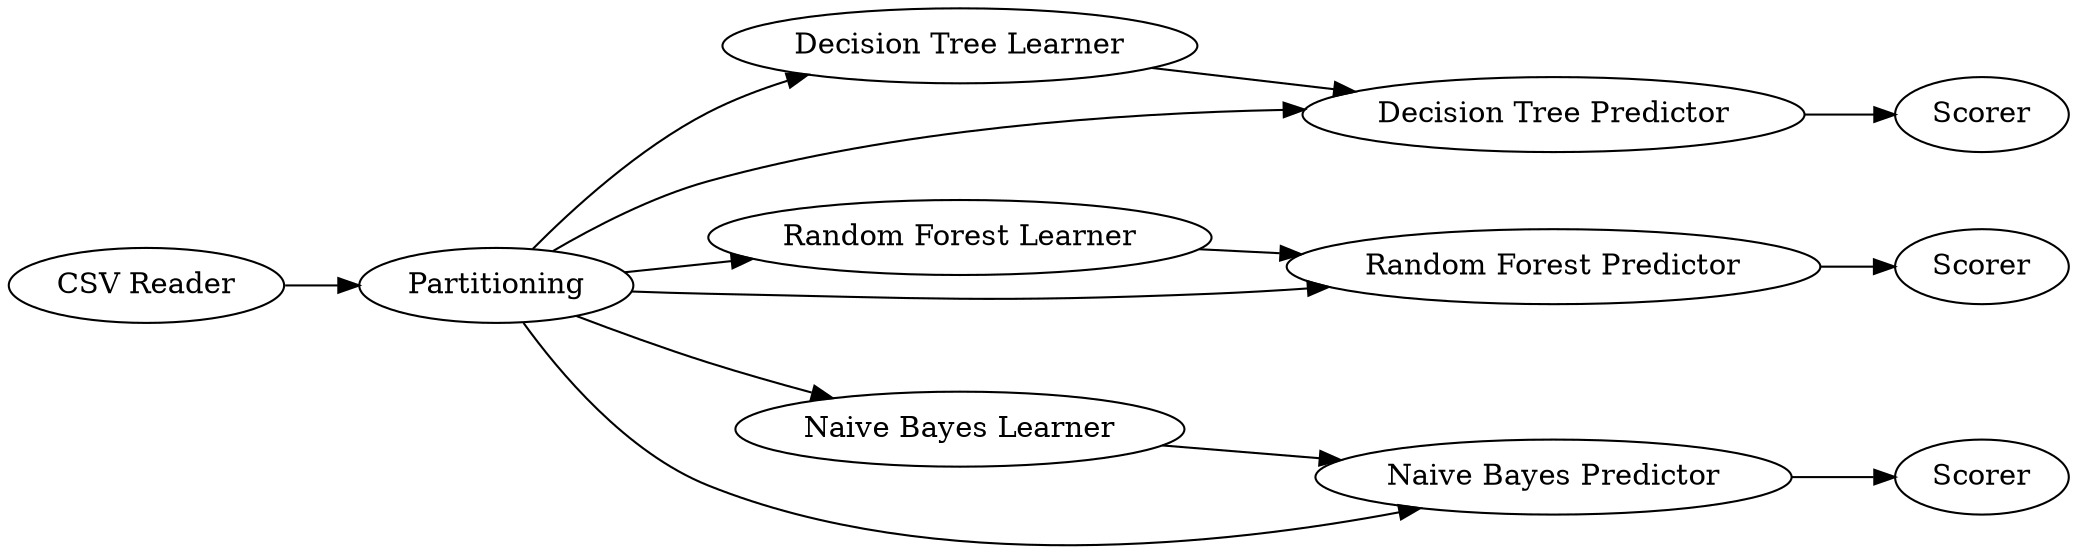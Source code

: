 digraph {
	1 [label="CSV Reader"]
	2 [label=Partitioning]
	3 [label="Decision Tree Learner"]
	4 [label="Decision Tree Predictor"]
	5 [label=Scorer]
	6 [label=Scorer]
	7 [label="Random Forest Learner"]
	8 [label="Random Forest Predictor"]
	9 [label="Naive Bayes Learner"]
	10 [label="Naive Bayes Predictor"]
	11 [label=Scorer]
	1 -> 2
	2 -> 3
	2 -> 7
	2 -> 4
	2 -> 8
	2 -> 9
	2 -> 10
	3 -> 4
	4 -> 5
	7 -> 8
	8 -> 6
	9 -> 10
	10 -> 11
	rankdir=LR
}
